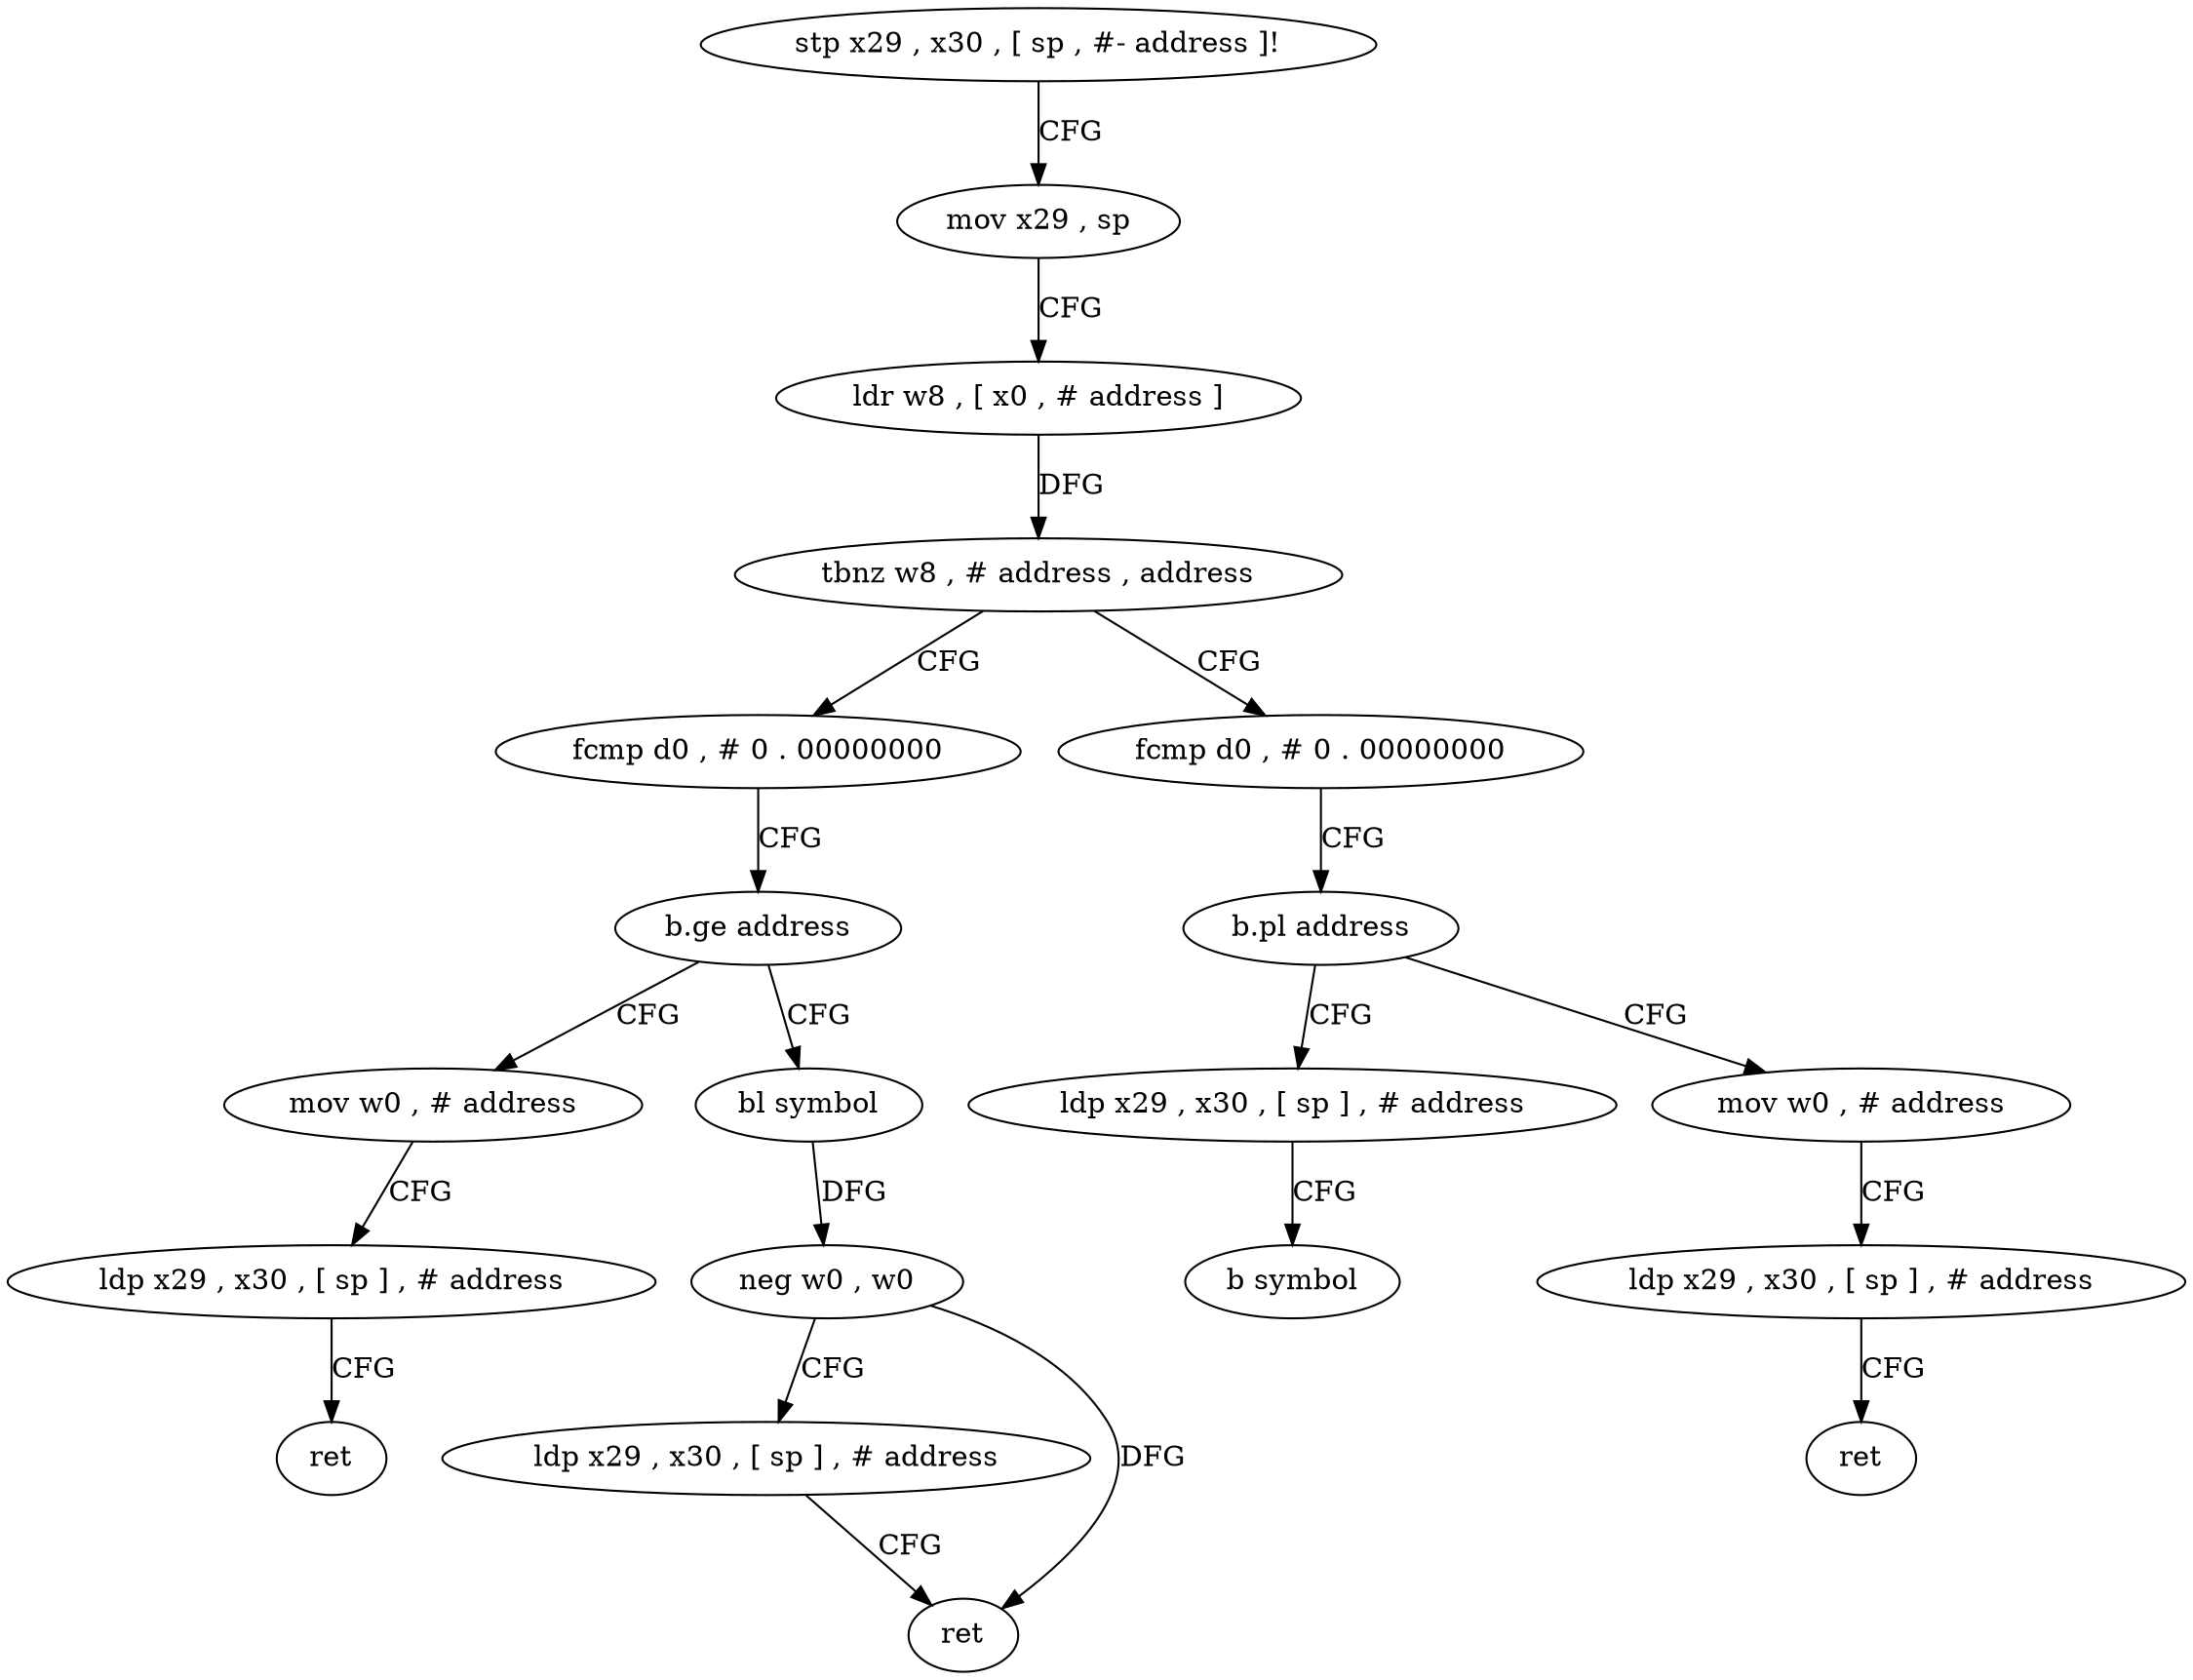 digraph "func" {
"4223860" [label = "stp x29 , x30 , [ sp , #- address ]!" ]
"4223864" [label = "mov x29 , sp" ]
"4223868" [label = "ldr w8 , [ x0 , # address ]" ]
"4223872" [label = "tbnz w8 , # address , address" ]
"4223896" [label = "fcmp d0 , # 0 . 00000000" ]
"4223876" [label = "fcmp d0 , # 0 . 00000000" ]
"4223900" [label = "b.ge address" ]
"4223928" [label = "mov w0 , # address" ]
"4223904" [label = "bl symbol" ]
"4223880" [label = "b.pl address" ]
"4223920" [label = "ldp x29 , x30 , [ sp ] , # address" ]
"4223884" [label = "mov w0 , # address" ]
"4223932" [label = "ldp x29 , x30 , [ sp ] , # address" ]
"4223936" [label = "ret" ]
"4223908" [label = "neg w0 , w0" ]
"4223912" [label = "ldp x29 , x30 , [ sp ] , # address" ]
"4223916" [label = "ret" ]
"4223924" [label = "b symbol" ]
"4223888" [label = "ldp x29 , x30 , [ sp ] , # address" ]
"4223892" [label = "ret" ]
"4223860" -> "4223864" [ label = "CFG" ]
"4223864" -> "4223868" [ label = "CFG" ]
"4223868" -> "4223872" [ label = "DFG" ]
"4223872" -> "4223896" [ label = "CFG" ]
"4223872" -> "4223876" [ label = "CFG" ]
"4223896" -> "4223900" [ label = "CFG" ]
"4223876" -> "4223880" [ label = "CFG" ]
"4223900" -> "4223928" [ label = "CFG" ]
"4223900" -> "4223904" [ label = "CFG" ]
"4223928" -> "4223932" [ label = "CFG" ]
"4223904" -> "4223908" [ label = "DFG" ]
"4223880" -> "4223920" [ label = "CFG" ]
"4223880" -> "4223884" [ label = "CFG" ]
"4223920" -> "4223924" [ label = "CFG" ]
"4223884" -> "4223888" [ label = "CFG" ]
"4223932" -> "4223936" [ label = "CFG" ]
"4223908" -> "4223912" [ label = "CFG" ]
"4223908" -> "4223916" [ label = "DFG" ]
"4223912" -> "4223916" [ label = "CFG" ]
"4223888" -> "4223892" [ label = "CFG" ]
}
